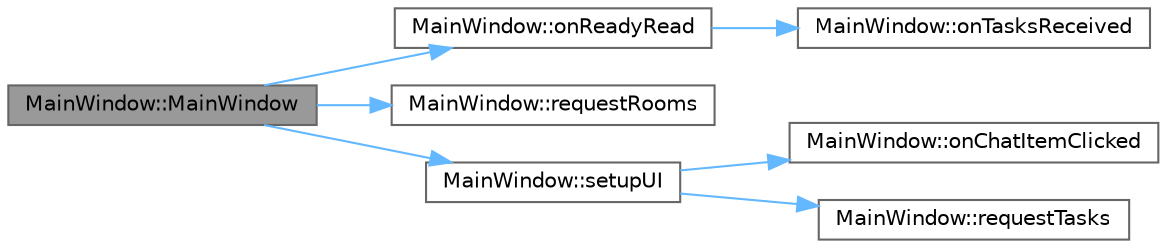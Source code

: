 digraph "MainWindow::MainWindow"
{
 // LATEX_PDF_SIZE
  bgcolor="transparent";
  edge [fontname=Helvetica,fontsize=10,labelfontname=Helvetica,labelfontsize=10];
  node [fontname=Helvetica,fontsize=10,shape=box,height=0.2,width=0.4];
  rankdir="LR";
  Node1 [id="Node000001",label="MainWindow::MainWindow",height=0.2,width=0.4,color="gray40", fillcolor="grey60", style="filled", fontcolor="black",tooltip="Конструктор класса MainWindow."];
  Node1 -> Node2 [id="edge1_Node000001_Node000002",color="steelblue1",style="solid",tooltip=" "];
  Node2 [id="Node000002",label="MainWindow::onReadyRead",height=0.2,width=0.4,color="grey40", fillcolor="white", style="filled",URL="$class_main_window.html#a209079830a37745e47076a762bab17d6",tooltip="Слот для обработки данных, поступающих от сервера"];
  Node2 -> Node3 [id="edge2_Node000002_Node000003",color="steelblue1",style="solid",tooltip=" "];
  Node3 [id="Node000003",label="MainWindow::onTasksReceived",height=0.2,width=0.4,color="grey40", fillcolor="white", style="filled",URL="$class_main_window.html#a056a896c144a0bbb5da3184a50e775cc",tooltip="Обрабатывает полученные с сервера задачи"];
  Node1 -> Node4 [id="edge3_Node000001_Node000004",color="steelblue1",style="solid",tooltip=" "];
  Node4 [id="Node000004",label="MainWindow::requestRooms",height=0.2,width=0.4,color="grey40", fillcolor="white", style="filled",URL="$class_main_window.html#a2a64e0d687d49b2615f9ef9505d8cee2",tooltip="Запрашивает список доступных комнат с сервера"];
  Node1 -> Node5 [id="edge4_Node000001_Node000005",color="steelblue1",style="solid",tooltip=" "];
  Node5 [id="Node000005",label="MainWindow::setupUI",height=0.2,width=0.4,color="grey40", fillcolor="white", style="filled",URL="$class_main_window.html#a3a304253c9e7caeef028f75358bf1fd5",tooltip="Настраивает пользовательский интерфейс главного окна"];
  Node5 -> Node6 [id="edge5_Node000005_Node000006",color="steelblue1",style="solid",tooltip=" "];
  Node6 [id="Node000006",label="MainWindow::onChatItemClicked",height=0.2,width=0.4,color="grey40", fillcolor="white", style="filled",URL="$class_main_window.html#aa0a84a052eb91bfc3a889b267c71d4bc",tooltip="Слот, вызываемый при выборе элемента в дереве чатов"];
  Node5 -> Node7 [id="edge6_Node000005_Node000007",color="steelblue1",style="solid",tooltip=" "];
  Node7 [id="Node000007",label="MainWindow::requestTasks",height=0.2,width=0.4,color="grey40", fillcolor="white", style="filled",URL="$class_main_window.html#afa5d69606f03b6b27a71eeca96c748d6",tooltip="Запрашивает задачи за указанный период"];
}
